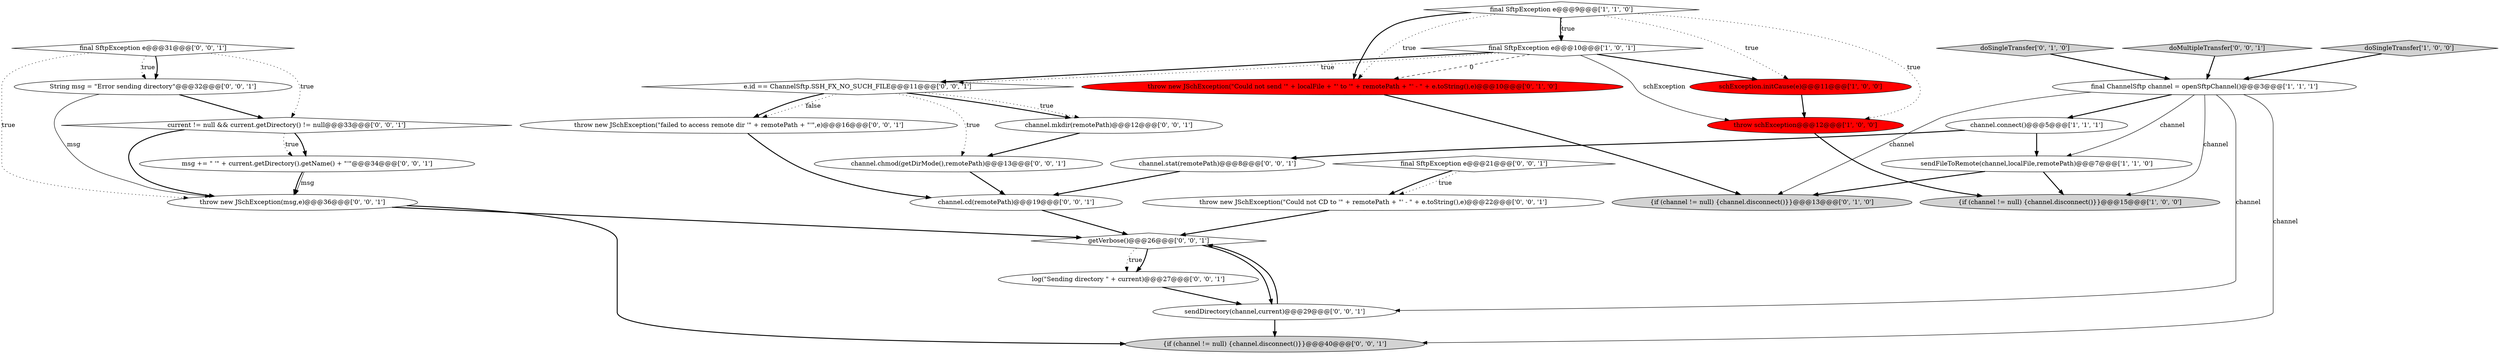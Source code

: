 digraph {
13 [style = filled, label = "throw new JSchException(\"Could not CD to '\" + remotePath + \"' - \" + e.toString(),e)@@@22@@@['0', '0', '1']", fillcolor = white, shape = ellipse image = "AAA0AAABBB3BBB"];
16 [style = filled, label = "log(\"Sending directory \" + current)@@@27@@@['0', '0', '1']", fillcolor = white, shape = ellipse image = "AAA0AAABBB3BBB"];
7 [style = filled, label = "channel.connect()@@@5@@@['1', '1', '1']", fillcolor = white, shape = ellipse image = "AAA0AAABBB1BBB"];
10 [style = filled, label = "{if (channel != null) {channel.disconnect()}}@@@13@@@['0', '1', '0']", fillcolor = lightgray, shape = ellipse image = "AAA0AAABBB2BBB"];
12 [style = filled, label = "throw new JSchException(msg,e)@@@36@@@['0', '0', '1']", fillcolor = white, shape = ellipse image = "AAA0AAABBB3BBB"];
8 [style = filled, label = "sendFileToRemote(channel,localFile,remotePath)@@@7@@@['1', '1', '0']", fillcolor = white, shape = ellipse image = "AAA0AAABBB1BBB"];
18 [style = filled, label = "{if (channel != null) {channel.disconnect()}}@@@40@@@['0', '0', '1']", fillcolor = lightgray, shape = ellipse image = "AAA0AAABBB3BBB"];
11 [style = filled, label = "doSingleTransfer['0', '1', '0']", fillcolor = lightgray, shape = diamond image = "AAA0AAABBB2BBB"];
26 [style = filled, label = "channel.stat(remotePath)@@@8@@@['0', '0', '1']", fillcolor = white, shape = ellipse image = "AAA0AAABBB3BBB"];
17 [style = filled, label = "msg += \" '\" + current.getDirectory().getName() + \"'\"@@@34@@@['0', '0', '1']", fillcolor = white, shape = ellipse image = "AAA0AAABBB3BBB"];
19 [style = filled, label = "channel.cd(remotePath)@@@19@@@['0', '0', '1']", fillcolor = white, shape = ellipse image = "AAA0AAABBB3BBB"];
24 [style = filled, label = "getVerbose()@@@26@@@['0', '0', '1']", fillcolor = white, shape = diamond image = "AAA0AAABBB3BBB"];
25 [style = filled, label = "String msg = \"Error sending directory\"@@@32@@@['0', '0', '1']", fillcolor = white, shape = ellipse image = "AAA0AAABBB3BBB"];
14 [style = filled, label = "e.id == ChannelSftp.SSH_FX_NO_SUCH_FILE@@@11@@@['0', '0', '1']", fillcolor = white, shape = diamond image = "AAA0AAABBB3BBB"];
3 [style = filled, label = "final SftpException e@@@10@@@['1', '0', '1']", fillcolor = white, shape = diamond image = "AAA0AAABBB1BBB"];
9 [style = filled, label = "throw new JSchException(\"Could not send '\" + localFile + \"' to '\" + remotePath + \"' - \" + e.toString(),e)@@@10@@@['0', '1', '0']", fillcolor = red, shape = ellipse image = "AAA1AAABBB2BBB"];
4 [style = filled, label = "final SftpException e@@@9@@@['1', '1', '0']", fillcolor = white, shape = diamond image = "AAA0AAABBB1BBB"];
29 [style = filled, label = "doMultipleTransfer['0', '0', '1']", fillcolor = lightgray, shape = diamond image = "AAA0AAABBB3BBB"];
0 [style = filled, label = "throw schException@@@12@@@['1', '0', '0']", fillcolor = red, shape = ellipse image = "AAA1AAABBB1BBB"];
2 [style = filled, label = "{if (channel != null) {channel.disconnect()}}@@@15@@@['1', '0', '0']", fillcolor = lightgray, shape = ellipse image = "AAA0AAABBB1BBB"];
21 [style = filled, label = "sendDirectory(channel,current)@@@29@@@['0', '0', '1']", fillcolor = white, shape = ellipse image = "AAA0AAABBB3BBB"];
22 [style = filled, label = "channel.chmod(getDirMode(),remotePath)@@@13@@@['0', '0', '1']", fillcolor = white, shape = ellipse image = "AAA0AAABBB3BBB"];
23 [style = filled, label = "throw new JSchException(\"failed to access remote dir '\" + remotePath + \"'\",e)@@@16@@@['0', '0', '1']", fillcolor = white, shape = ellipse image = "AAA0AAABBB3BBB"];
20 [style = filled, label = "current != null && current.getDirectory() != null@@@33@@@['0', '0', '1']", fillcolor = white, shape = diamond image = "AAA0AAABBB3BBB"];
6 [style = filled, label = "final ChannelSftp channel = openSftpChannel()@@@3@@@['1', '1', '1']", fillcolor = white, shape = ellipse image = "AAA0AAABBB1BBB"];
15 [style = filled, label = "final SftpException e@@@31@@@['0', '0', '1']", fillcolor = white, shape = diamond image = "AAA0AAABBB3BBB"];
27 [style = filled, label = "final SftpException e@@@21@@@['0', '0', '1']", fillcolor = white, shape = diamond image = "AAA0AAABBB3BBB"];
28 [style = filled, label = "channel.mkdir(remotePath)@@@12@@@['0', '0', '1']", fillcolor = white, shape = ellipse image = "AAA0AAABBB3BBB"];
5 [style = filled, label = "schException.initCause(e)@@@11@@@['1', '0', '0']", fillcolor = red, shape = ellipse image = "AAA1AAABBB1BBB"];
1 [style = filled, label = "doSingleTransfer['1', '0', '0']", fillcolor = lightgray, shape = diamond image = "AAA0AAABBB1BBB"];
27->13 [style = bold, label=""];
4->9 [style = bold, label=""];
4->5 [style = dotted, label="true"];
4->3 [style = bold, label=""];
8->10 [style = bold, label=""];
20->17 [style = bold, label=""];
13->24 [style = bold, label=""];
17->12 [style = solid, label="msg"];
22->19 [style = bold, label=""];
15->25 [style = bold, label=""];
20->17 [style = dotted, label="true"];
3->0 [style = solid, label="schException"];
11->6 [style = bold, label=""];
3->14 [style = bold, label=""];
0->2 [style = bold, label=""];
4->0 [style = dotted, label="true"];
15->20 [style = dotted, label="true"];
14->22 [style = dotted, label="true"];
14->28 [style = bold, label=""];
21->24 [style = bold, label=""];
6->18 [style = solid, label="channel"];
27->13 [style = dotted, label="true"];
9->10 [style = bold, label=""];
12->24 [style = bold, label=""];
26->19 [style = bold, label=""];
7->8 [style = bold, label=""];
6->21 [style = solid, label="channel"];
24->16 [style = dotted, label="true"];
14->23 [style = dotted, label="false"];
21->18 [style = bold, label=""];
6->8 [style = solid, label="channel"];
3->14 [style = dotted, label="true"];
19->24 [style = bold, label=""];
7->26 [style = bold, label=""];
24->16 [style = bold, label=""];
29->6 [style = bold, label=""];
25->20 [style = bold, label=""];
3->5 [style = bold, label=""];
17->12 [style = bold, label=""];
1->6 [style = bold, label=""];
4->3 [style = dotted, label="true"];
14->23 [style = bold, label=""];
8->2 [style = bold, label=""];
5->0 [style = bold, label=""];
24->21 [style = bold, label=""];
14->28 [style = dotted, label="true"];
3->9 [style = dashed, label="0"];
16->21 [style = bold, label=""];
23->19 [style = bold, label=""];
20->12 [style = bold, label=""];
12->18 [style = bold, label=""];
15->12 [style = dotted, label="true"];
4->9 [style = dotted, label="true"];
6->7 [style = bold, label=""];
6->10 [style = solid, label="channel"];
15->25 [style = dotted, label="true"];
28->22 [style = bold, label=""];
6->2 [style = solid, label="channel"];
25->12 [style = solid, label="msg"];
}

